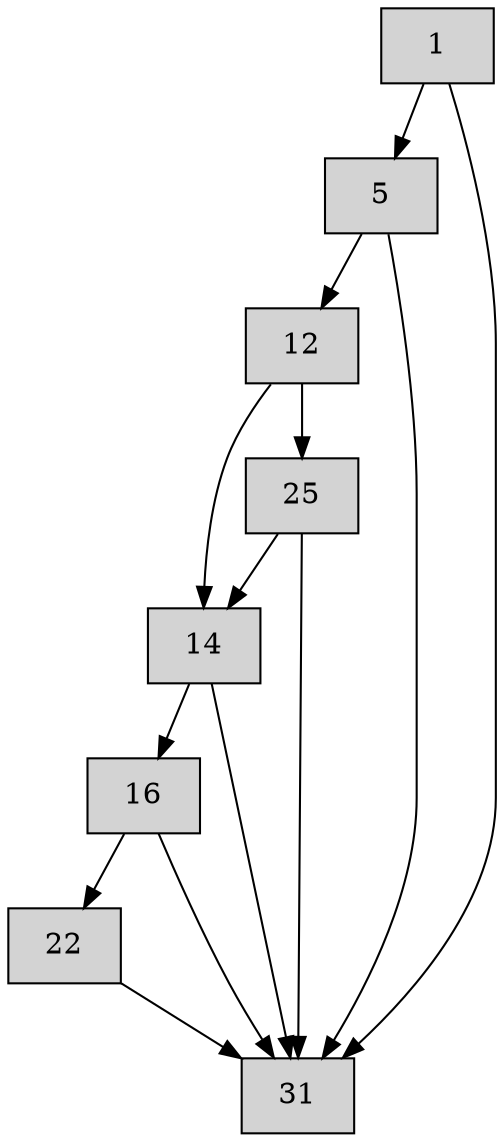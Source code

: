 digraph CFG {
    node[shape=box, style=filled];

    1[label="1"];
    5[label="5"];
    12[label="12"];
    14[label="14"];
    16[label="16"];
    22[label="22"];
    25[label="25"];
    31[label="31"];

    1 -> 31;
    1 -> 5;

    5 -> 31;
    5 -> 12;

    12 -> 25;
    12 -> 14;

    14 -> 31;
    14 -> 16;

    16 -> 31;
    16 -> 22;

    22 -> 31;

    25 -> 14;
    25 -> 31;
}